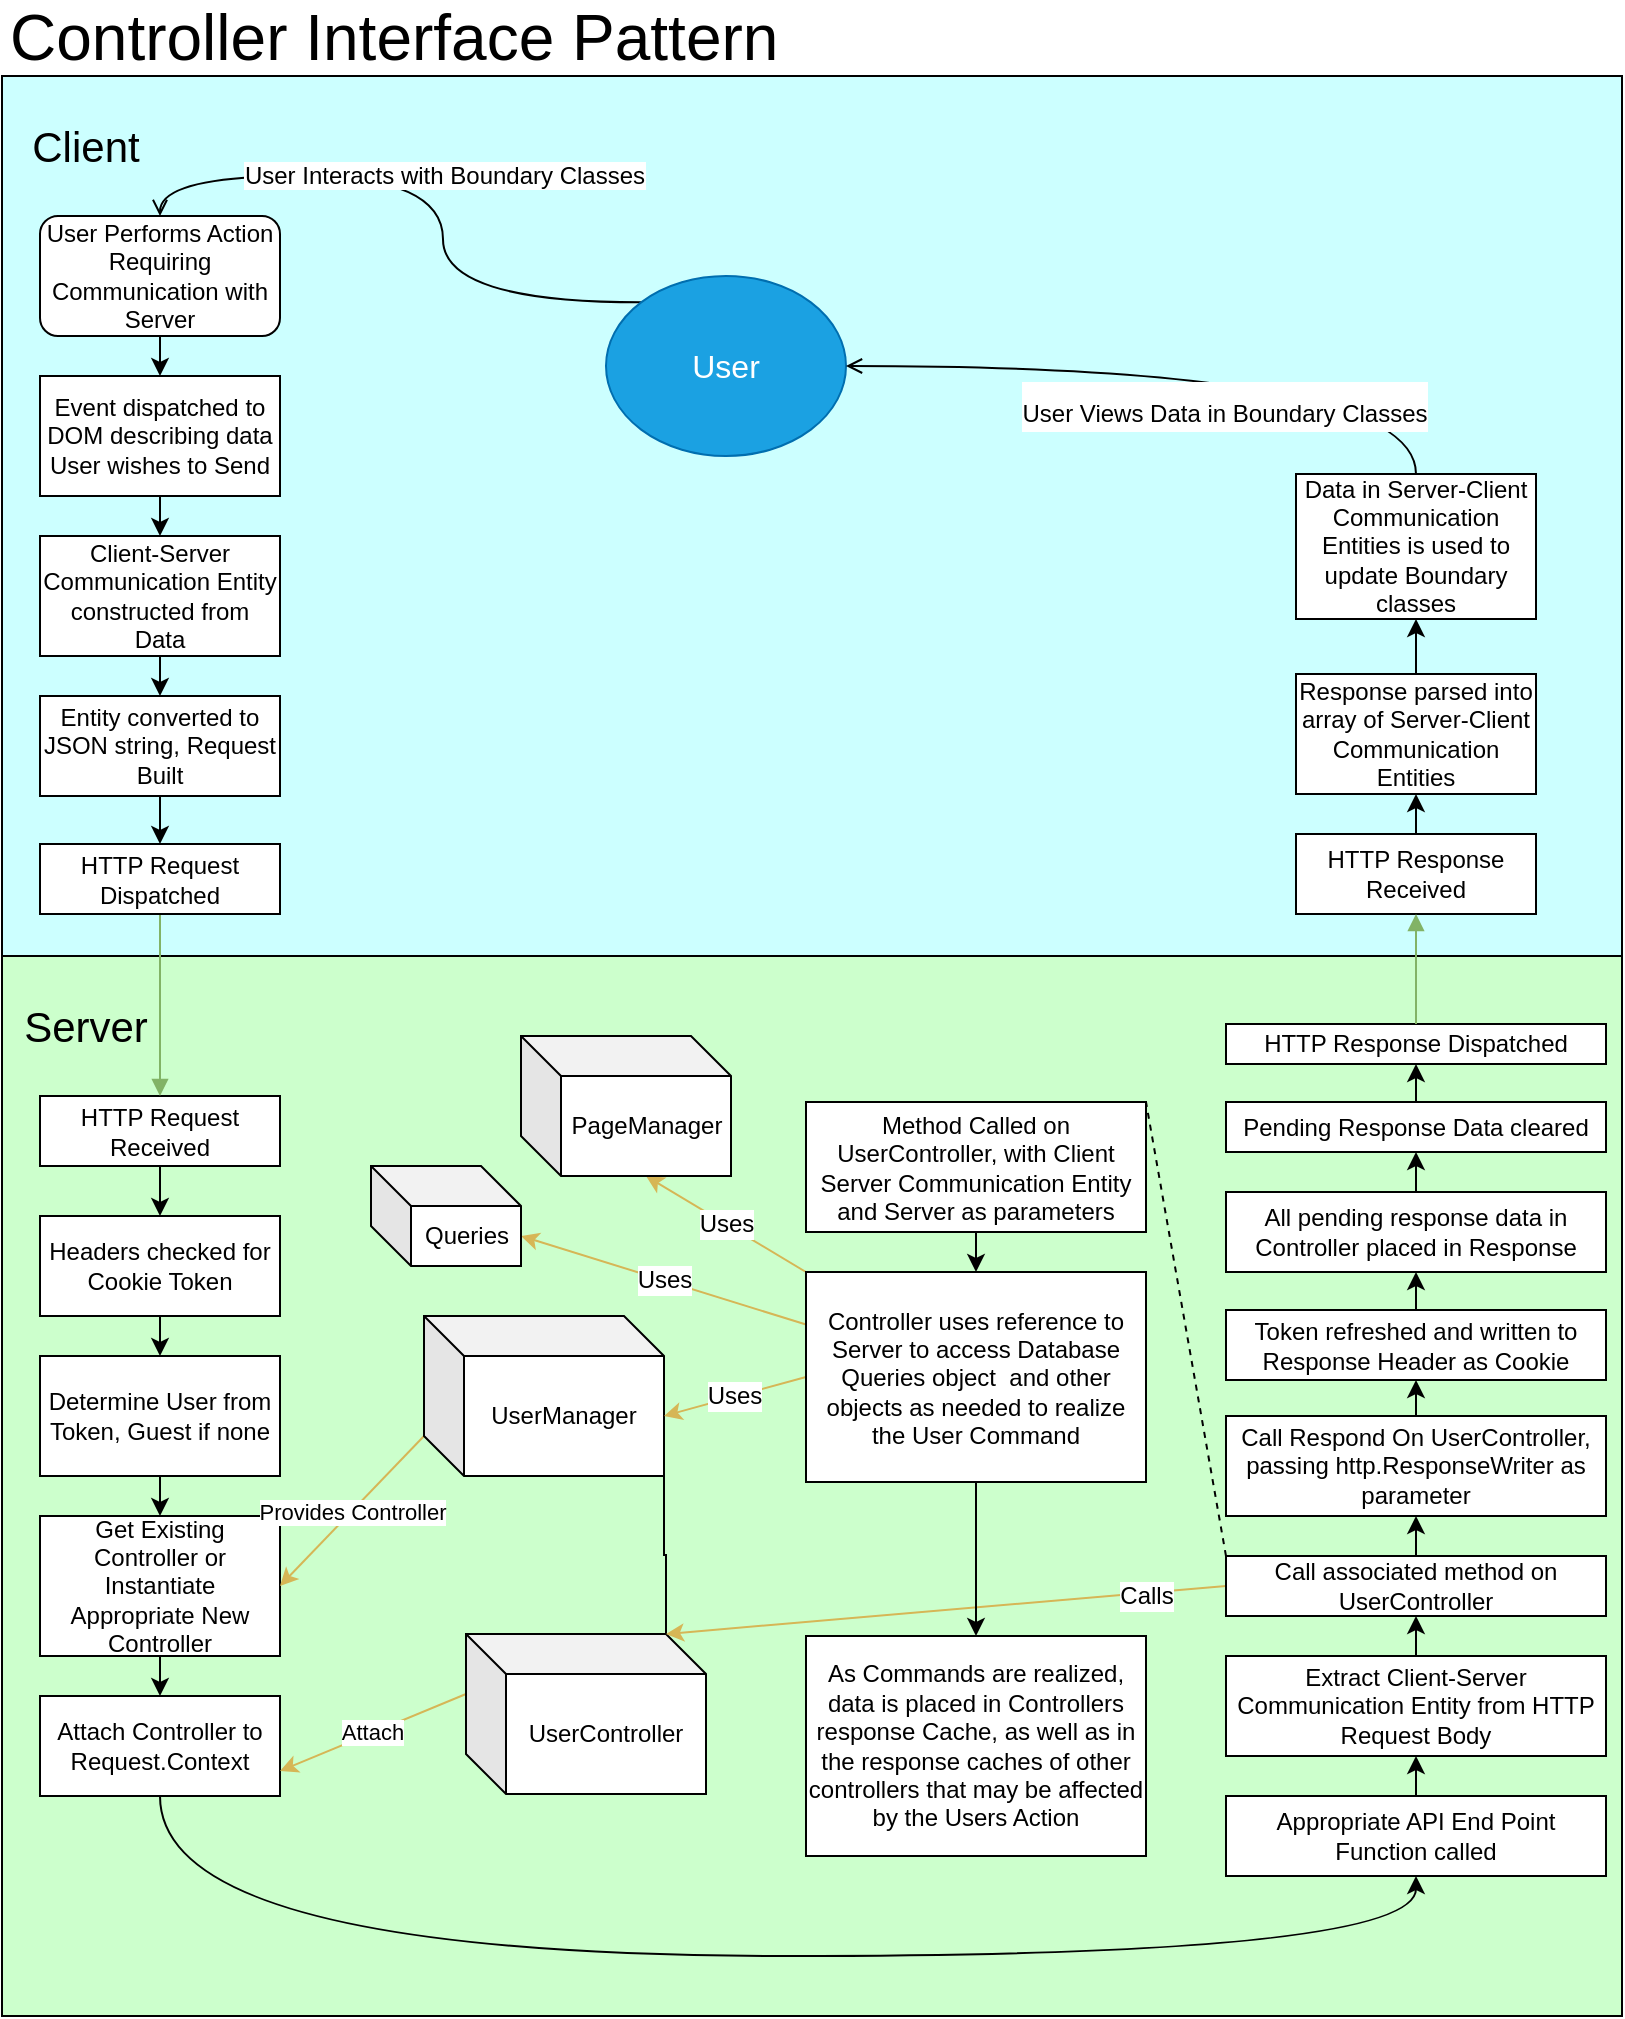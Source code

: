 <mxfile version="20.5.3" type="device"><diagram id="C5RBs43oDa-KdzZeNtuy" name="Page-1"><mxGraphModel dx="2092" dy="1195" grid="1" gridSize="10" guides="1" tooltips="1" connect="1" arrows="1" fold="1" page="1" pageScale="1" pageWidth="827" pageHeight="1169" math="0" shadow="0"><root><mxCell id="WIyWlLk6GJQsqaUBKTNV-0"/><mxCell id="WIyWlLk6GJQsqaUBKTNV-1" parent="WIyWlLk6GJQsqaUBKTNV-0"/><mxCell id="g77z9mpV9j_9BXNmcFk--64" value="" style="rounded=0;whiteSpace=wrap;html=1;fontSize=21;fillColor=#CCFFFF;" vertex="1" parent="WIyWlLk6GJQsqaUBKTNV-1"><mxGeometry x="8" y="40" width="810" height="440" as="geometry"/></mxCell><mxCell id="g77z9mpV9j_9BXNmcFk--60" value="" style="rounded=0;whiteSpace=wrap;html=1;fillColor=#CCFFCC;" vertex="1" parent="WIyWlLk6GJQsqaUBKTNV-1"><mxGeometry x="8" y="480" width="810" height="530" as="geometry"/></mxCell><mxCell id="g77z9mpV9j_9BXNmcFk--55" style="edgeStyle=none;rounded=0;orthogonalLoop=1;jettySize=auto;html=1;exitX=0.5;exitY=1;exitDx=0;exitDy=0;entryX=0.5;entryY=0;entryDx=0;entryDy=0;endArrow=classic;endFill=1;" edge="1" parent="WIyWlLk6GJQsqaUBKTNV-1" source="g77z9mpV9j_9BXNmcFk--1" target="g77z9mpV9j_9BXNmcFk--6"><mxGeometry relative="1" as="geometry"/></mxCell><mxCell id="g77z9mpV9j_9BXNmcFk--1" value="Event dispatched to DOM describing data User wishes to Send" style="rounded=0;whiteSpace=wrap;html=1;" vertex="1" parent="WIyWlLk6GJQsqaUBKTNV-1"><mxGeometry x="27" y="190" width="120" height="60" as="geometry"/></mxCell><mxCell id="g77z9mpV9j_9BXNmcFk--70" value="&lt;span style=&quot;background-color: rgb(255, 255, 255);&quot;&gt;User Interacts with Boundary Classes&lt;/span&gt;" style="edgeStyle=orthogonalEdgeStyle;curved=1;rounded=0;orthogonalLoop=1;jettySize=auto;html=1;exitX=0;exitY=0;exitDx=0;exitDy=0;entryX=0.5;entryY=0;entryDx=0;entryDy=0;labelBackgroundColor=none;fontSize=12;endArrow=open;endFill=0;" edge="1" parent="WIyWlLk6GJQsqaUBKTNV-1" source="g77z9mpV9j_9BXNmcFk--3" target="g77z9mpV9j_9BXNmcFk--4"><mxGeometry relative="1" as="geometry"/></mxCell><mxCell id="g77z9mpV9j_9BXNmcFk--3" value="&lt;font style=&quot;font-size: 16px;&quot;&gt;User&lt;/font&gt;" style="ellipse;whiteSpace=wrap;html=1;fillColor=#1ba1e2;fontColor=#ffffff;strokeColor=#006EAF;" vertex="1" parent="WIyWlLk6GJQsqaUBKTNV-1"><mxGeometry x="310" y="140" width="120" height="90" as="geometry"/></mxCell><mxCell id="g77z9mpV9j_9BXNmcFk--54" style="rounded=0;orthogonalLoop=1;jettySize=auto;html=1;exitX=0.5;exitY=1;exitDx=0;exitDy=0;entryX=0.5;entryY=0;entryDx=0;entryDy=0;endArrow=classic;endFill=1;" edge="1" parent="WIyWlLk6GJQsqaUBKTNV-1" source="g77z9mpV9j_9BXNmcFk--4" target="g77z9mpV9j_9BXNmcFk--1"><mxGeometry relative="1" as="geometry"/></mxCell><mxCell id="g77z9mpV9j_9BXNmcFk--4" value="User Performs Action Requiring Communication with Server" style="rounded=1;whiteSpace=wrap;html=1;" vertex="1" parent="WIyWlLk6GJQsqaUBKTNV-1"><mxGeometry x="27" y="110" width="120" height="60" as="geometry"/></mxCell><mxCell id="g77z9mpV9j_9BXNmcFk--66" style="edgeStyle=none;rounded=0;orthogonalLoop=1;jettySize=auto;html=1;exitX=0.5;exitY=1;exitDx=0;exitDy=0;entryX=0.5;entryY=0;entryDx=0;entryDy=0;fontSize=21;endArrow=classic;endFill=1;" edge="1" parent="WIyWlLk6GJQsqaUBKTNV-1" source="g77z9mpV9j_9BXNmcFk--5" target="g77z9mpV9j_9BXNmcFk--58"><mxGeometry relative="1" as="geometry"/></mxCell><mxCell id="g77z9mpV9j_9BXNmcFk--5" value="Entity converted to JSON string, Request Built" style="rounded=0;whiteSpace=wrap;html=1;" vertex="1" parent="WIyWlLk6GJQsqaUBKTNV-1"><mxGeometry x="27" y="350" width="120" height="50" as="geometry"/></mxCell><mxCell id="g77z9mpV9j_9BXNmcFk--56" style="edgeStyle=none;rounded=0;orthogonalLoop=1;jettySize=auto;html=1;exitX=0.5;exitY=1;exitDx=0;exitDy=0;entryX=0.5;entryY=0;entryDx=0;entryDy=0;endArrow=classic;endFill=1;" edge="1" parent="WIyWlLk6GJQsqaUBKTNV-1" source="g77z9mpV9j_9BXNmcFk--6" target="g77z9mpV9j_9BXNmcFk--5"><mxGeometry relative="1" as="geometry"/></mxCell><mxCell id="g77z9mpV9j_9BXNmcFk--6" value="Client-Server Communication Entity constructed from Data" style="rounded=0;whiteSpace=wrap;html=1;" vertex="1" parent="WIyWlLk6GJQsqaUBKTNV-1"><mxGeometry x="27" y="270" width="120" height="60" as="geometry"/></mxCell><mxCell id="g77z9mpV9j_9BXNmcFk--39" style="edgeStyle=none;rounded=0;orthogonalLoop=1;jettySize=auto;html=1;exitX=0.5;exitY=1;exitDx=0;exitDy=0;entryX=0.5;entryY=0;entryDx=0;entryDy=0;endArrow=classic;endFill=1;" edge="1" parent="WIyWlLk6GJQsqaUBKTNV-1" source="g77z9mpV9j_9BXNmcFk--7" target="g77z9mpV9j_9BXNmcFk--8"><mxGeometry relative="1" as="geometry"/></mxCell><mxCell id="g77z9mpV9j_9BXNmcFk--7" value="HTTP Request Received" style="rounded=0;whiteSpace=wrap;html=1;" vertex="1" parent="WIyWlLk6GJQsqaUBKTNV-1"><mxGeometry x="27" y="550" width="120" height="35" as="geometry"/></mxCell><mxCell id="g77z9mpV9j_9BXNmcFk--23" style="edgeStyle=none;rounded=0;orthogonalLoop=1;jettySize=auto;html=1;exitX=0.5;exitY=1;exitDx=0;exitDy=0;entryX=0.5;entryY=0;entryDx=0;entryDy=0;" edge="1" parent="WIyWlLk6GJQsqaUBKTNV-1" source="g77z9mpV9j_9BXNmcFk--8" target="g77z9mpV9j_9BXNmcFk--12"><mxGeometry relative="1" as="geometry"/></mxCell><mxCell id="g77z9mpV9j_9BXNmcFk--8" value="Headers checked for Cookie Token" style="rounded=0;whiteSpace=wrap;html=1;" vertex="1" parent="WIyWlLk6GJQsqaUBKTNV-1"><mxGeometry x="27" y="610" width="120" height="50" as="geometry"/></mxCell><mxCell id="g77z9mpV9j_9BXNmcFk--21" style="edgeStyle=none;rounded=0;orthogonalLoop=1;jettySize=auto;html=1;exitX=0.5;exitY=1;exitDx=0;exitDy=0;entryX=0.5;entryY=0;entryDx=0;entryDy=0;" edge="1" parent="WIyWlLk6GJQsqaUBKTNV-1" source="g77z9mpV9j_9BXNmcFk--9" target="g77z9mpV9j_9BXNmcFk--10"><mxGeometry relative="1" as="geometry"/></mxCell><mxCell id="g77z9mpV9j_9BXNmcFk--9" value="Get Existing Controller or Instantiate Appropriate New Controller" style="rounded=0;whiteSpace=wrap;html=1;" vertex="1" parent="WIyWlLk6GJQsqaUBKTNV-1"><mxGeometry x="27" y="760" width="120" height="70" as="geometry"/></mxCell><mxCell id="g77z9mpV9j_9BXNmcFk--84" style="edgeStyle=orthogonalEdgeStyle;rounded=0;orthogonalLoop=1;jettySize=auto;html=1;exitX=0.5;exitY=1;exitDx=0;exitDy=0;entryX=0.5;entryY=1;entryDx=0;entryDy=0;labelBackgroundColor=#FFFFFF;fontSize=12;endArrow=classic;endFill=1;curved=1;" edge="1" parent="WIyWlLk6GJQsqaUBKTNV-1" source="g77z9mpV9j_9BXNmcFk--10" target="g77z9mpV9j_9BXNmcFk--13"><mxGeometry relative="1" as="geometry"><Array as="points"><mxPoint x="87" y="980"/><mxPoint x="715" y="980"/></Array></mxGeometry></mxCell><mxCell id="g77z9mpV9j_9BXNmcFk--10" value="Attach Controller to Request.Context" style="rounded=0;whiteSpace=wrap;html=1;" vertex="1" parent="WIyWlLk6GJQsqaUBKTNV-1"><mxGeometry x="27" y="850" width="120" height="50" as="geometry"/></mxCell><mxCell id="g77z9mpV9j_9BXNmcFk--19" value="Provides Controller" style="rounded=0;orthogonalLoop=1;jettySize=auto;html=1;exitX=0;exitY=0;exitDx=0;exitDy=60;exitPerimeter=0;entryX=1;entryY=0.5;entryDx=0;entryDy=0;fillColor=#fff2cc;strokeColor=#d6b656;" edge="1" parent="WIyWlLk6GJQsqaUBKTNV-1" source="g77z9mpV9j_9BXNmcFk--11" target="g77z9mpV9j_9BXNmcFk--9"><mxGeometry relative="1" as="geometry"/></mxCell><mxCell id="g77z9mpV9j_9BXNmcFk--25" style="edgeStyle=orthogonalEdgeStyle;rounded=0;orthogonalLoop=1;jettySize=auto;html=1;exitX=1;exitY=1;exitDx=0;exitDy=0;exitPerimeter=0;entryX=0;entryY=0;entryDx=100;entryDy=0;entryPerimeter=0;endArrow=none;endFill=0;" edge="1" parent="WIyWlLk6GJQsqaUBKTNV-1" source="g77z9mpV9j_9BXNmcFk--11" target="g77z9mpV9j_9BXNmcFk--15"><mxGeometry relative="1" as="geometry"/></mxCell><mxCell id="g77z9mpV9j_9BXNmcFk--11" value="UserManager" style="shape=cube;whiteSpace=wrap;html=1;boundedLbl=1;backgroundOutline=1;darkOpacity=0.05;darkOpacity2=0.1;" vertex="1" parent="WIyWlLk6GJQsqaUBKTNV-1"><mxGeometry x="219" y="660" width="120" height="80" as="geometry"/></mxCell><mxCell id="g77z9mpV9j_9BXNmcFk--22" style="edgeStyle=none;rounded=0;orthogonalLoop=1;jettySize=auto;html=1;exitX=0.5;exitY=1;exitDx=0;exitDy=0;entryX=0.5;entryY=0;entryDx=0;entryDy=0;" edge="1" parent="WIyWlLk6GJQsqaUBKTNV-1" source="g77z9mpV9j_9BXNmcFk--12" target="g77z9mpV9j_9BXNmcFk--9"><mxGeometry relative="1" as="geometry"/></mxCell><mxCell id="g77z9mpV9j_9BXNmcFk--12" value="Determine User from Token, Guest if none" style="rounded=0;whiteSpace=wrap;html=1;" vertex="1" parent="WIyWlLk6GJQsqaUBKTNV-1"><mxGeometry x="27" y="680" width="120" height="60" as="geometry"/></mxCell><mxCell id="g77z9mpV9j_9BXNmcFk--44" style="edgeStyle=none;rounded=0;orthogonalLoop=1;jettySize=auto;html=1;exitX=0.5;exitY=0;exitDx=0;exitDy=0;entryX=0.5;entryY=1;entryDx=0;entryDy=0;endArrow=classic;endFill=1;" edge="1" parent="WIyWlLk6GJQsqaUBKTNV-1" source="g77z9mpV9j_9BXNmcFk--13" target="g77z9mpV9j_9BXNmcFk--14"><mxGeometry relative="1" as="geometry"/></mxCell><mxCell id="g77z9mpV9j_9BXNmcFk--13" value="Appropriate API End Point Function called" style="rounded=0;whiteSpace=wrap;html=1;" vertex="1" parent="WIyWlLk6GJQsqaUBKTNV-1"><mxGeometry x="620" y="900" width="190" height="40" as="geometry"/></mxCell><mxCell id="g77z9mpV9j_9BXNmcFk--52" style="edgeStyle=none;rounded=0;orthogonalLoop=1;jettySize=auto;html=1;exitX=0.5;exitY=0;exitDx=0;exitDy=0;entryX=0.5;entryY=1;entryDx=0;entryDy=0;endArrow=classic;endFill=1;" edge="1" parent="WIyWlLk6GJQsqaUBKTNV-1" source="g77z9mpV9j_9BXNmcFk--14" target="g77z9mpV9j_9BXNmcFk--16"><mxGeometry relative="1" as="geometry"/></mxCell><mxCell id="g77z9mpV9j_9BXNmcFk--14" value="Extract Client-Server Communication Entity from HTTP Request Body" style="rounded=0;whiteSpace=wrap;html=1;" vertex="1" parent="WIyWlLk6GJQsqaUBKTNV-1"><mxGeometry x="620" y="830" width="190" height="50" as="geometry"/></mxCell><mxCell id="g77z9mpV9j_9BXNmcFk--20" value="Attach" style="edgeStyle=none;rounded=0;orthogonalLoop=1;jettySize=auto;html=1;exitX=0;exitY=0;exitDx=0;exitDy=30;exitPerimeter=0;entryX=1;entryY=0.75;entryDx=0;entryDy=0;fillColor=#fff2cc;strokeColor=#d6b656;" edge="1" parent="WIyWlLk6GJQsqaUBKTNV-1" source="g77z9mpV9j_9BXNmcFk--15" target="g77z9mpV9j_9BXNmcFk--10"><mxGeometry relative="1" as="geometry"/></mxCell><mxCell id="g77z9mpV9j_9BXNmcFk--15" value="UserController" style="shape=cube;whiteSpace=wrap;html=1;boundedLbl=1;backgroundOutline=1;darkOpacity=0.05;darkOpacity2=0.1;" vertex="1" parent="WIyWlLk6GJQsqaUBKTNV-1"><mxGeometry x="240" y="819" width="120" height="80" as="geometry"/></mxCell><mxCell id="g77z9mpV9j_9BXNmcFk--45" style="edgeStyle=none;rounded=0;orthogonalLoop=1;jettySize=auto;html=1;exitX=0.5;exitY=0;exitDx=0;exitDy=0;entryX=0.5;entryY=1;entryDx=0;entryDy=0;endArrow=classic;endFill=1;" edge="1" parent="WIyWlLk6GJQsqaUBKTNV-1" source="g77z9mpV9j_9BXNmcFk--16" target="g77z9mpV9j_9BXNmcFk--31"><mxGeometry relative="1" as="geometry"/></mxCell><mxCell id="g77z9mpV9j_9BXNmcFk--79" value="Calls" style="edgeStyle=none;rounded=0;orthogonalLoop=1;jettySize=auto;html=1;exitX=0;exitY=0.5;exitDx=0;exitDy=0;entryX=0;entryY=0;entryDx=100;entryDy=0;entryPerimeter=0;labelBackgroundColor=#FFFFFF;fontSize=12;endArrow=classic;endFill=1;fillColor=#fff2cc;strokeColor=#d6b656;" edge="1" parent="WIyWlLk6GJQsqaUBKTNV-1" source="g77z9mpV9j_9BXNmcFk--16" target="g77z9mpV9j_9BXNmcFk--15"><mxGeometry x="-0.713" y="2" relative="1" as="geometry"><mxPoint as="offset"/></mxGeometry></mxCell><mxCell id="g77z9mpV9j_9BXNmcFk--80" style="edgeStyle=none;rounded=0;orthogonalLoop=1;jettySize=auto;html=1;exitX=0;exitY=0;exitDx=0;exitDy=0;entryX=1;entryY=0;entryDx=0;entryDy=0;labelBackgroundColor=#FFFFFF;fontSize=12;endArrow=none;endFill=0;dashed=1;" edge="1" parent="WIyWlLk6GJQsqaUBKTNV-1" source="g77z9mpV9j_9BXNmcFk--16" target="g77z9mpV9j_9BXNmcFk--29"><mxGeometry relative="1" as="geometry"/></mxCell><mxCell id="g77z9mpV9j_9BXNmcFk--16" value="Call associated method on UserController" style="rounded=0;whiteSpace=wrap;html=1;" vertex="1" parent="WIyWlLk6GJQsqaUBKTNV-1"><mxGeometry x="620" y="780" width="190" height="30" as="geometry"/></mxCell><mxCell id="g77z9mpV9j_9BXNmcFk--74" style="edgeStyle=orthogonalEdgeStyle;curved=1;rounded=0;orthogonalLoop=1;jettySize=auto;html=1;exitX=0.5;exitY=1;exitDx=0;exitDy=0;entryX=0.5;entryY=0;entryDx=0;entryDy=0;labelBackgroundColor=#FFFFFF;fontSize=32;endArrow=classic;endFill=1;" edge="1" parent="WIyWlLk6GJQsqaUBKTNV-1" source="g77z9mpV9j_9BXNmcFk--29" target="g77z9mpV9j_9BXNmcFk--30"><mxGeometry relative="1" as="geometry"/></mxCell><mxCell id="g77z9mpV9j_9BXNmcFk--29" value="Method Called on UserController, with Client Server Communication Entity and Server as parameters" style="rounded=0;whiteSpace=wrap;html=1;" vertex="1" parent="WIyWlLk6GJQsqaUBKTNV-1"><mxGeometry x="410" y="553" width="170" height="65" as="geometry"/></mxCell><mxCell id="g77z9mpV9j_9BXNmcFk--75" style="edgeStyle=orthogonalEdgeStyle;curved=1;rounded=0;orthogonalLoop=1;jettySize=auto;html=1;exitX=0.5;exitY=1;exitDx=0;exitDy=0;entryX=0.5;entryY=0;entryDx=0;entryDy=0;labelBackgroundColor=#FFFFFF;fontSize=32;endArrow=classic;endFill=1;" edge="1" parent="WIyWlLk6GJQsqaUBKTNV-1" source="g77z9mpV9j_9BXNmcFk--30" target="g77z9mpV9j_9BXNmcFk--32"><mxGeometry relative="1" as="geometry"/></mxCell><mxCell id="g77z9mpV9j_9BXNmcFk--81" value="Uses" style="edgeStyle=none;rounded=0;orthogonalLoop=1;jettySize=auto;html=1;exitX=0;exitY=0.5;exitDx=0;exitDy=0;entryX=0;entryY=0;entryDx=120;entryDy=50;entryPerimeter=0;labelBackgroundColor=#FFFFFF;fontSize=12;endArrow=classic;endFill=1;fillColor=#fff2cc;strokeColor=#d6b656;" edge="1" parent="WIyWlLk6GJQsqaUBKTNV-1" source="g77z9mpV9j_9BXNmcFk--30" target="g77z9mpV9j_9BXNmcFk--11"><mxGeometry relative="1" as="geometry"/></mxCell><mxCell id="g77z9mpV9j_9BXNmcFk--82" value="Uses" style="edgeStyle=none;rounded=0;orthogonalLoop=1;jettySize=auto;html=1;exitX=0;exitY=0.25;exitDx=0;exitDy=0;entryX=0;entryY=0;entryDx=75;entryDy=35;entryPerimeter=0;labelBackgroundColor=#FFFFFF;fontSize=12;endArrow=classic;endFill=1;fillColor=#fff2cc;strokeColor=#d6b656;" edge="1" parent="WIyWlLk6GJQsqaUBKTNV-1" source="g77z9mpV9j_9BXNmcFk--30" target="g77z9mpV9j_9BXNmcFk--73"><mxGeometry relative="1" as="geometry"/></mxCell><mxCell id="g77z9mpV9j_9BXNmcFk--83" value="Uses" style="edgeStyle=none;rounded=0;orthogonalLoop=1;jettySize=auto;html=1;exitX=0;exitY=0;exitDx=0;exitDy=0;entryX=0;entryY=0;entryDx=62.5;entryDy=70;entryPerimeter=0;labelBackgroundColor=#FFFFFF;fontSize=12;endArrow=classic;endFill=1;fillColor=#fff2cc;strokeColor=#d6b656;" edge="1" parent="WIyWlLk6GJQsqaUBKTNV-1" source="g77z9mpV9j_9BXNmcFk--30" target="g77z9mpV9j_9BXNmcFk--72"><mxGeometry relative="1" as="geometry"/></mxCell><mxCell id="g77z9mpV9j_9BXNmcFk--30" value="Controller uses reference to Server to access Database Queries object&amp;nbsp; and other objects as needed to realize the User Command" style="rounded=0;whiteSpace=wrap;html=1;" vertex="1" parent="WIyWlLk6GJQsqaUBKTNV-1"><mxGeometry x="410" y="638" width="170" height="105" as="geometry"/></mxCell><mxCell id="g77z9mpV9j_9BXNmcFk--46" style="edgeStyle=none;rounded=0;orthogonalLoop=1;jettySize=auto;html=1;exitX=0.5;exitY=0;exitDx=0;exitDy=0;entryX=0.5;entryY=1;entryDx=0;entryDy=0;endArrow=classic;endFill=1;" edge="1" parent="WIyWlLk6GJQsqaUBKTNV-1" source="g77z9mpV9j_9BXNmcFk--31" target="g77z9mpV9j_9BXNmcFk--33"><mxGeometry relative="1" as="geometry"/></mxCell><mxCell id="g77z9mpV9j_9BXNmcFk--31" value="Call Respond On UserController, passing http.ResponseWriter as parameter" style="rounded=0;whiteSpace=wrap;html=1;" vertex="1" parent="WIyWlLk6GJQsqaUBKTNV-1"><mxGeometry x="620" y="710" width="190" height="50" as="geometry"/></mxCell><mxCell id="g77z9mpV9j_9BXNmcFk--32" value="As Commands are realized, data is placed in Controllers response Cache, as well as in the response caches of other controllers that may be affected by the Users Action" style="rounded=0;whiteSpace=wrap;html=1;" vertex="1" parent="WIyWlLk6GJQsqaUBKTNV-1"><mxGeometry x="410" y="820" width="170" height="110" as="geometry"/></mxCell><mxCell id="g77z9mpV9j_9BXNmcFk--47" style="edgeStyle=none;rounded=0;orthogonalLoop=1;jettySize=auto;html=1;exitX=0.5;exitY=0;exitDx=0;exitDy=0;entryX=0.5;entryY=1;entryDx=0;entryDy=0;endArrow=classic;endFill=1;" edge="1" parent="WIyWlLk6GJQsqaUBKTNV-1" source="g77z9mpV9j_9BXNmcFk--33" target="g77z9mpV9j_9BXNmcFk--34"><mxGeometry relative="1" as="geometry"/></mxCell><mxCell id="g77z9mpV9j_9BXNmcFk--33" value="Token refreshed and written to Response Header as Cookie" style="rounded=0;whiteSpace=wrap;html=1;" vertex="1" parent="WIyWlLk6GJQsqaUBKTNV-1"><mxGeometry x="620" y="657" width="190" height="35" as="geometry"/></mxCell><mxCell id="g77z9mpV9j_9BXNmcFk--50" style="edgeStyle=none;rounded=0;orthogonalLoop=1;jettySize=auto;html=1;exitX=0.5;exitY=0;exitDx=0;exitDy=0;entryX=0.5;entryY=1;entryDx=0;entryDy=0;endArrow=classic;endFill=1;" edge="1" parent="WIyWlLk6GJQsqaUBKTNV-1" source="g77z9mpV9j_9BXNmcFk--34" target="g77z9mpV9j_9BXNmcFk--38"><mxGeometry relative="1" as="geometry"/></mxCell><mxCell id="g77z9mpV9j_9BXNmcFk--34" value="All pending response data in Controller placed in Response" style="rounded=0;whiteSpace=wrap;html=1;" vertex="1" parent="WIyWlLk6GJQsqaUBKTNV-1"><mxGeometry x="620" y="598" width="190" height="40" as="geometry"/></mxCell><mxCell id="g77z9mpV9j_9BXNmcFk--62" style="edgeStyle=none;rounded=0;orthogonalLoop=1;jettySize=auto;html=1;exitX=0.5;exitY=0;exitDx=0;exitDy=0;entryX=0.5;entryY=1;entryDx=0;entryDy=0;endArrow=classic;endFill=1;" edge="1" parent="WIyWlLk6GJQsqaUBKTNV-1" source="g77z9mpV9j_9BXNmcFk--36" target="g77z9mpV9j_9BXNmcFk--37"><mxGeometry relative="1" as="geometry"/></mxCell><mxCell id="g77z9mpV9j_9BXNmcFk--36" value="Response parsed into array of Server-Client Communication Entities" style="rounded=0;whiteSpace=wrap;html=1;" vertex="1" parent="WIyWlLk6GJQsqaUBKTNV-1"><mxGeometry x="655" y="339" width="120" height="60" as="geometry"/></mxCell><mxCell id="g77z9mpV9j_9BXNmcFk--69" value="&lt;font style=&quot;font-size: 12px;&quot;&gt;User Views Data in Boundary Classes&lt;/font&gt;" style="edgeStyle=orthogonalEdgeStyle;rounded=0;orthogonalLoop=1;jettySize=auto;html=1;exitX=0.5;exitY=0;exitDx=0;exitDy=0;entryX=1;entryY=0.5;entryDx=0;entryDy=0;fontSize=21;endArrow=open;endFill=0;curved=1;" edge="1" parent="WIyWlLk6GJQsqaUBKTNV-1" source="g77z9mpV9j_9BXNmcFk--37" target="g77z9mpV9j_9BXNmcFk--3"><mxGeometry x="-0.116" y="20" relative="1" as="geometry"><mxPoint as="offset"/></mxGeometry></mxCell><mxCell id="g77z9mpV9j_9BXNmcFk--37" value="Data in Server-Client Communication Entities is used to update Boundary classes" style="rounded=0;whiteSpace=wrap;html=1;" vertex="1" parent="WIyWlLk6GJQsqaUBKTNV-1"><mxGeometry x="655" y="239" width="120" height="72.5" as="geometry"/></mxCell><mxCell id="g77z9mpV9j_9BXNmcFk--51" style="edgeStyle=none;rounded=0;orthogonalLoop=1;jettySize=auto;html=1;exitX=0.5;exitY=0;exitDx=0;exitDy=0;entryX=0.5;entryY=1;entryDx=0;entryDy=0;endArrow=classic;endFill=1;" edge="1" parent="WIyWlLk6GJQsqaUBKTNV-1" source="g77z9mpV9j_9BXNmcFk--38" target="g77z9mpV9j_9BXNmcFk--48"><mxGeometry relative="1" as="geometry"/></mxCell><mxCell id="g77z9mpV9j_9BXNmcFk--38" value="Pending Response Data cleared" style="rounded=0;whiteSpace=wrap;html=1;" vertex="1" parent="WIyWlLk6GJQsqaUBKTNV-1"><mxGeometry x="620" y="553" width="190" height="25" as="geometry"/></mxCell><mxCell id="g77z9mpV9j_9BXNmcFk--48" value="HTTP Response Dispatched" style="rounded=0;whiteSpace=wrap;html=1;" vertex="1" parent="WIyWlLk6GJQsqaUBKTNV-1"><mxGeometry x="620" y="514" width="190" height="20" as="geometry"/></mxCell><mxCell id="g77z9mpV9j_9BXNmcFk--67" style="edgeStyle=none;rounded=0;orthogonalLoop=1;jettySize=auto;html=1;exitX=0.5;exitY=1;exitDx=0;exitDy=0;entryX=0.5;entryY=0;entryDx=0;entryDy=0;fontSize=21;endArrow=block;endFill=1;fillColor=#d5e8d4;strokeColor=#82b366;" edge="1" parent="WIyWlLk6GJQsqaUBKTNV-1" source="g77z9mpV9j_9BXNmcFk--58" target="g77z9mpV9j_9BXNmcFk--7"><mxGeometry relative="1" as="geometry"/></mxCell><mxCell id="g77z9mpV9j_9BXNmcFk--58" value="HTTP Request Dispatched" style="rounded=0;whiteSpace=wrap;html=1;" vertex="1" parent="WIyWlLk6GJQsqaUBKTNV-1"><mxGeometry x="27" y="424" width="120" height="35" as="geometry"/></mxCell><mxCell id="g77z9mpV9j_9BXNmcFk--61" style="edgeStyle=none;rounded=0;orthogonalLoop=1;jettySize=auto;html=1;exitX=0.5;exitY=0;exitDx=0;exitDy=0;entryX=0.5;entryY=1;entryDx=0;entryDy=0;endArrow=classic;endFill=1;" edge="1" parent="WIyWlLk6GJQsqaUBKTNV-1" source="g77z9mpV9j_9BXNmcFk--59" target="g77z9mpV9j_9BXNmcFk--36"><mxGeometry relative="1" as="geometry"/></mxCell><mxCell id="g77z9mpV9j_9BXNmcFk--59" value="HTTP Response Received" style="rounded=0;whiteSpace=wrap;html=1;" vertex="1" parent="WIyWlLk6GJQsqaUBKTNV-1"><mxGeometry x="655" y="419" width="120" height="40" as="geometry"/></mxCell><mxCell id="g77z9mpV9j_9BXNmcFk--63" value="&lt;font style=&quot;font-size: 21px;&quot;&gt;Server&lt;/font&gt;" style="text;html=1;strokeColor=none;fillColor=none;align=center;verticalAlign=middle;whiteSpace=wrap;rounded=0;" vertex="1" parent="WIyWlLk6GJQsqaUBKTNV-1"><mxGeometry x="20" y="500" width="60" height="30" as="geometry"/></mxCell><mxCell id="g77z9mpV9j_9BXNmcFk--65" value="Client" style="text;html=1;strokeColor=none;fillColor=none;align=center;verticalAlign=middle;whiteSpace=wrap;rounded=0;fontSize=21;" vertex="1" parent="WIyWlLk6GJQsqaUBKTNV-1"><mxGeometry x="20" y="60" width="60" height="30" as="geometry"/></mxCell><mxCell id="g77z9mpV9j_9BXNmcFk--71" value="&lt;font style=&quot;font-size: 32px;&quot;&gt;Controller Interface Pattern&lt;/font&gt;" style="text;html=1;strokeColor=none;fillColor=none;align=left;verticalAlign=middle;whiteSpace=wrap;rounded=0;fontSize=12;" vertex="1" parent="WIyWlLk6GJQsqaUBKTNV-1"><mxGeometry x="10" y="6" width="440" height="30" as="geometry"/></mxCell><mxCell id="g77z9mpV9j_9BXNmcFk--72" value="PageManager" style="shape=cube;whiteSpace=wrap;html=1;boundedLbl=1;backgroundOutline=1;darkOpacity=0.05;darkOpacity2=0.1;" vertex="1" parent="WIyWlLk6GJQsqaUBKTNV-1"><mxGeometry x="267.5" y="520" width="105" height="70" as="geometry"/></mxCell><mxCell id="g77z9mpV9j_9BXNmcFk--73" value="Queries" style="shape=cube;whiteSpace=wrap;html=1;boundedLbl=1;backgroundOutline=1;darkOpacity=0.05;darkOpacity2=0.1;" vertex="1" parent="WIyWlLk6GJQsqaUBKTNV-1"><mxGeometry x="192.5" y="585" width="75" height="50" as="geometry"/></mxCell><mxCell id="g77z9mpV9j_9BXNmcFk--85" style="edgeStyle=none;rounded=0;orthogonalLoop=1;jettySize=auto;html=1;exitX=0.5;exitY=0;exitDx=0;exitDy=0;entryX=0.5;entryY=1;entryDx=0;entryDy=0;fontSize=21;endArrow=block;endFill=1;fillColor=#d5e8d4;strokeColor=#82b366;" edge="1" parent="WIyWlLk6GJQsqaUBKTNV-1" source="g77z9mpV9j_9BXNmcFk--48" target="g77z9mpV9j_9BXNmcFk--59"><mxGeometry relative="1" as="geometry"><mxPoint x="97" y="469" as="sourcePoint"/><mxPoint x="97" y="560" as="targetPoint"/></mxGeometry></mxCell></root></mxGraphModel></diagram></mxfile>